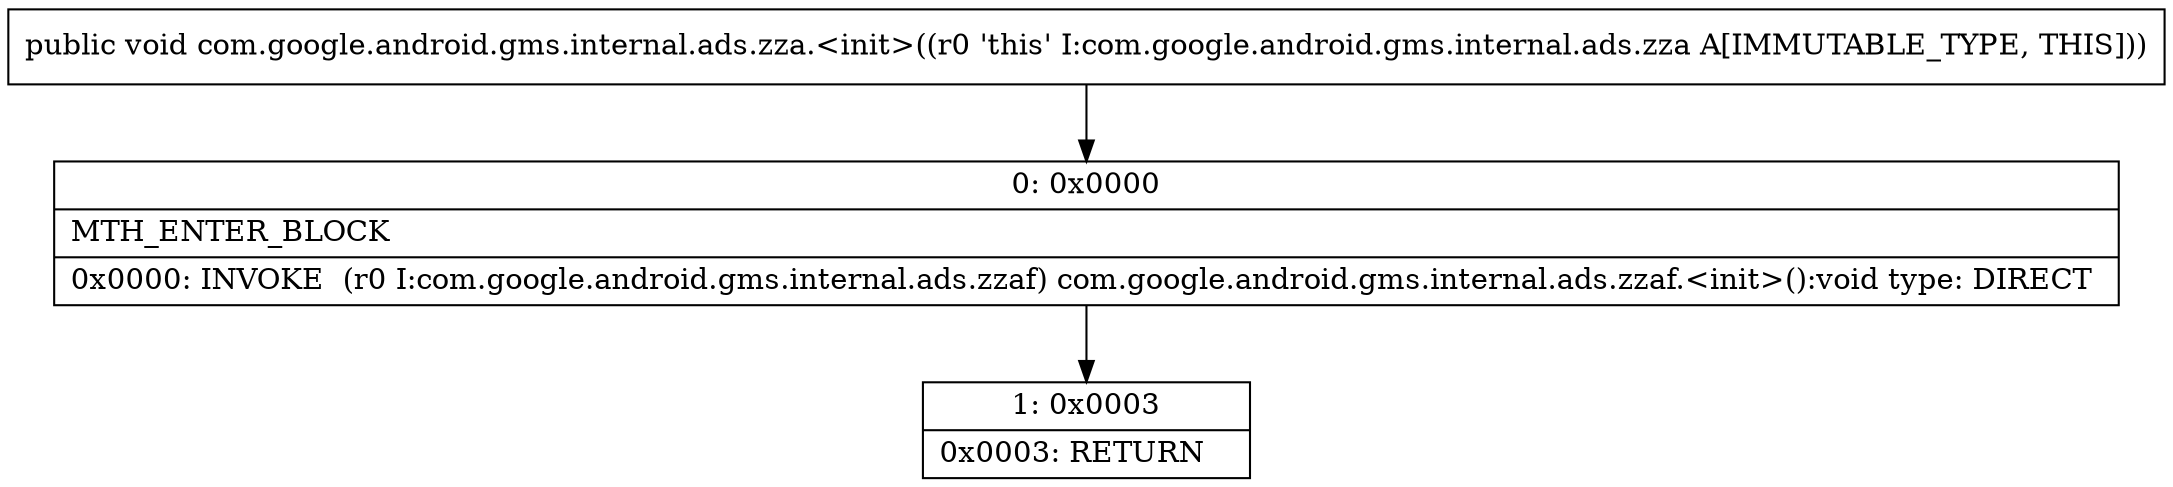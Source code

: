 digraph "CFG forcom.google.android.gms.internal.ads.zza.\<init\>()V" {
Node_0 [shape=record,label="{0\:\ 0x0000|MTH_ENTER_BLOCK\l|0x0000: INVOKE  (r0 I:com.google.android.gms.internal.ads.zzaf) com.google.android.gms.internal.ads.zzaf.\<init\>():void type: DIRECT \l}"];
Node_1 [shape=record,label="{1\:\ 0x0003|0x0003: RETURN   \l}"];
MethodNode[shape=record,label="{public void com.google.android.gms.internal.ads.zza.\<init\>((r0 'this' I:com.google.android.gms.internal.ads.zza A[IMMUTABLE_TYPE, THIS])) }"];
MethodNode -> Node_0;
Node_0 -> Node_1;
}

